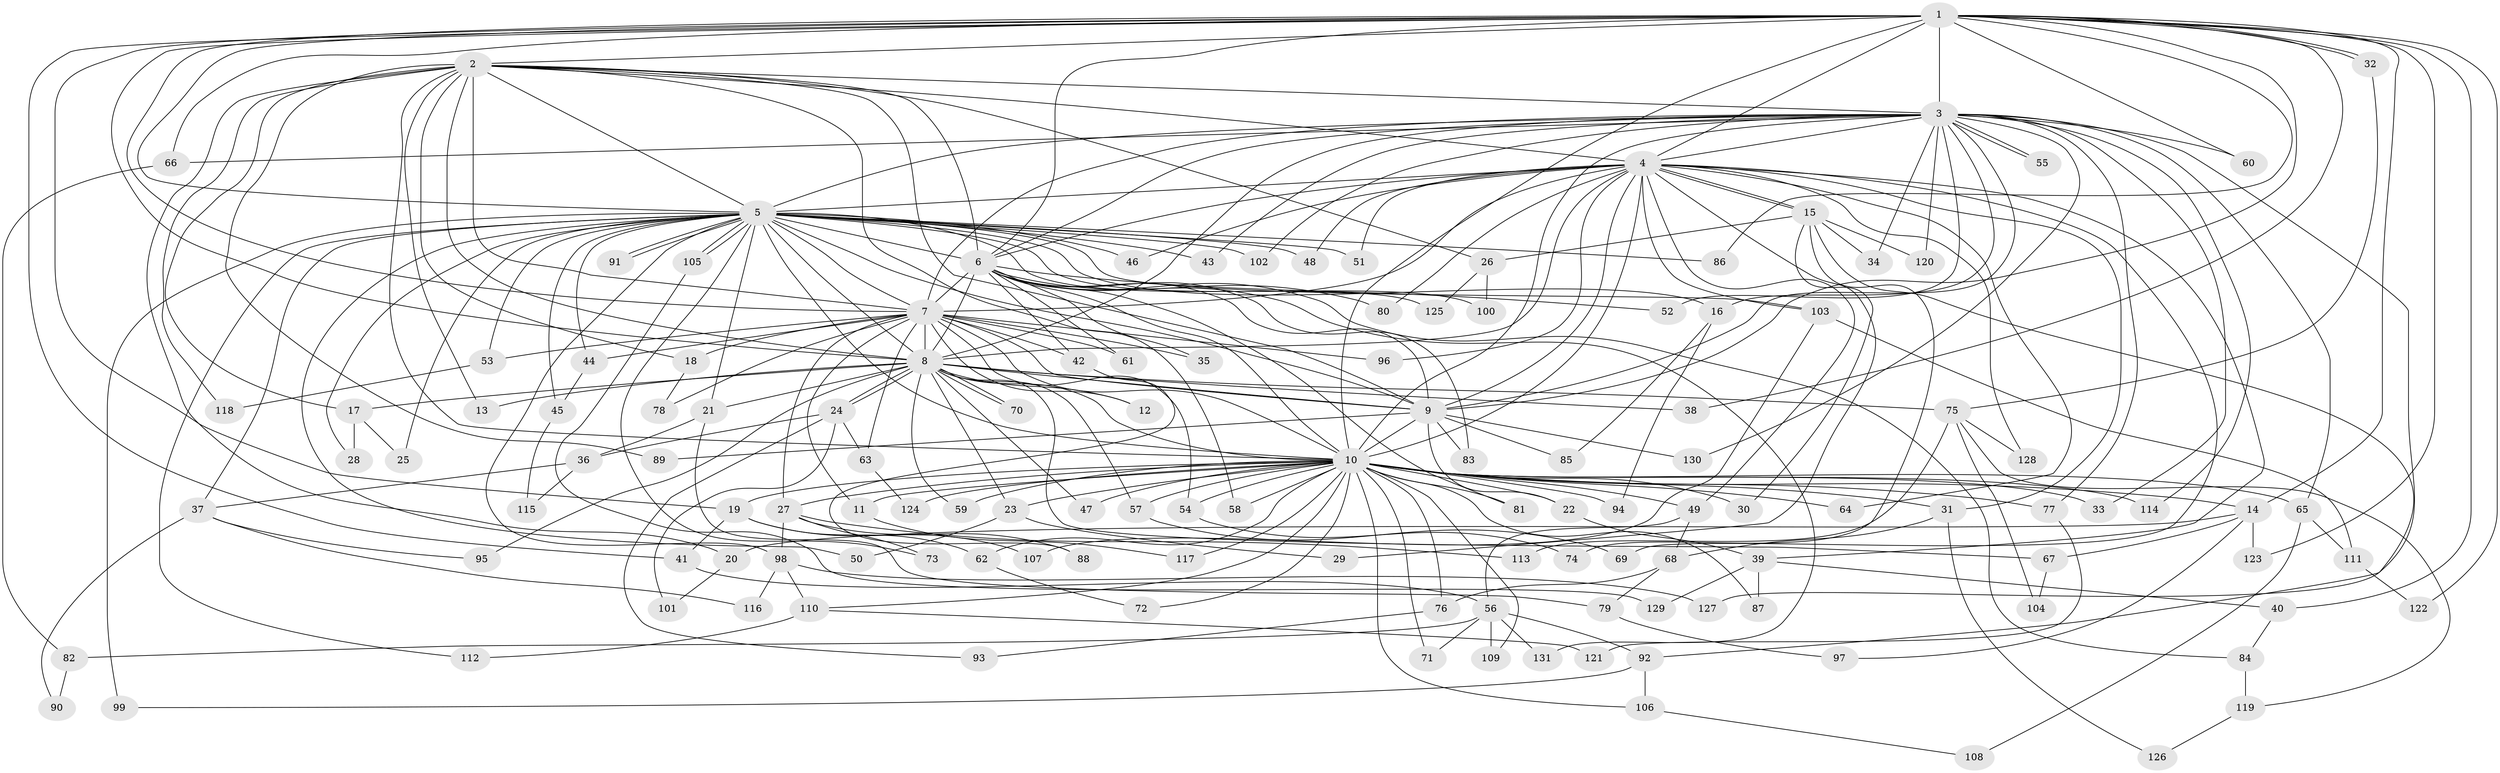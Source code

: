 // Generated by graph-tools (version 1.1) at 2025/25/03/09/25 03:25:47]
// undirected, 131 vertices, 287 edges
graph export_dot {
graph [start="1"]
  node [color=gray90,style=filled];
  1;
  2;
  3;
  4;
  5;
  6;
  7;
  8;
  9;
  10;
  11;
  12;
  13;
  14;
  15;
  16;
  17;
  18;
  19;
  20;
  21;
  22;
  23;
  24;
  25;
  26;
  27;
  28;
  29;
  30;
  31;
  32;
  33;
  34;
  35;
  36;
  37;
  38;
  39;
  40;
  41;
  42;
  43;
  44;
  45;
  46;
  47;
  48;
  49;
  50;
  51;
  52;
  53;
  54;
  55;
  56;
  57;
  58;
  59;
  60;
  61;
  62;
  63;
  64;
  65;
  66;
  67;
  68;
  69;
  70;
  71;
  72;
  73;
  74;
  75;
  76;
  77;
  78;
  79;
  80;
  81;
  82;
  83;
  84;
  85;
  86;
  87;
  88;
  89;
  90;
  91;
  92;
  93;
  94;
  95;
  96;
  97;
  98;
  99;
  100;
  101;
  102;
  103;
  104;
  105;
  106;
  107;
  108;
  109;
  110;
  111;
  112;
  113;
  114;
  115;
  116;
  117;
  118;
  119;
  120;
  121;
  122;
  123;
  124;
  125;
  126;
  127;
  128;
  129;
  130;
  131;
  1 -- 2;
  1 -- 3;
  1 -- 4;
  1 -- 5;
  1 -- 6;
  1 -- 7;
  1 -- 8;
  1 -- 9;
  1 -- 10;
  1 -- 14;
  1 -- 19;
  1 -- 32;
  1 -- 32;
  1 -- 38;
  1 -- 40;
  1 -- 41;
  1 -- 60;
  1 -- 66;
  1 -- 86;
  1 -- 122;
  1 -- 123;
  2 -- 3;
  2 -- 4;
  2 -- 5;
  2 -- 6;
  2 -- 7;
  2 -- 8;
  2 -- 9;
  2 -- 10;
  2 -- 13;
  2 -- 17;
  2 -- 18;
  2 -- 20;
  2 -- 26;
  2 -- 58;
  2 -- 89;
  2 -- 118;
  3 -- 4;
  3 -- 5;
  3 -- 6;
  3 -- 7;
  3 -- 8;
  3 -- 9;
  3 -- 10;
  3 -- 16;
  3 -- 33;
  3 -- 34;
  3 -- 43;
  3 -- 52;
  3 -- 55;
  3 -- 55;
  3 -- 60;
  3 -- 65;
  3 -- 66;
  3 -- 77;
  3 -- 102;
  3 -- 114;
  3 -- 120;
  3 -- 127;
  3 -- 130;
  4 -- 5;
  4 -- 6;
  4 -- 7;
  4 -- 8;
  4 -- 9;
  4 -- 10;
  4 -- 15;
  4 -- 15;
  4 -- 29;
  4 -- 31;
  4 -- 39;
  4 -- 46;
  4 -- 48;
  4 -- 49;
  4 -- 51;
  4 -- 64;
  4 -- 69;
  4 -- 80;
  4 -- 96;
  4 -- 103;
  4 -- 128;
  5 -- 6;
  5 -- 7;
  5 -- 8;
  5 -- 9;
  5 -- 10;
  5 -- 16;
  5 -- 21;
  5 -- 25;
  5 -- 28;
  5 -- 37;
  5 -- 43;
  5 -- 44;
  5 -- 45;
  5 -- 46;
  5 -- 48;
  5 -- 50;
  5 -- 51;
  5 -- 53;
  5 -- 73;
  5 -- 86;
  5 -- 91;
  5 -- 91;
  5 -- 98;
  5 -- 99;
  5 -- 100;
  5 -- 102;
  5 -- 103;
  5 -- 105;
  5 -- 105;
  5 -- 112;
  5 -- 125;
  6 -- 7;
  6 -- 8;
  6 -- 9;
  6 -- 10;
  6 -- 35;
  6 -- 42;
  6 -- 52;
  6 -- 61;
  6 -- 80;
  6 -- 81;
  6 -- 83;
  6 -- 84;
  6 -- 131;
  7 -- 8;
  7 -- 9;
  7 -- 10;
  7 -- 11;
  7 -- 12;
  7 -- 18;
  7 -- 27;
  7 -- 35;
  7 -- 42;
  7 -- 44;
  7 -- 53;
  7 -- 54;
  7 -- 61;
  7 -- 63;
  7 -- 78;
  7 -- 96;
  8 -- 9;
  8 -- 10;
  8 -- 12;
  8 -- 13;
  8 -- 17;
  8 -- 21;
  8 -- 23;
  8 -- 24;
  8 -- 24;
  8 -- 38;
  8 -- 47;
  8 -- 57;
  8 -- 59;
  8 -- 67;
  8 -- 70;
  8 -- 70;
  8 -- 75;
  8 -- 95;
  9 -- 10;
  9 -- 22;
  9 -- 83;
  9 -- 85;
  9 -- 89;
  9 -- 130;
  10 -- 11;
  10 -- 14;
  10 -- 19;
  10 -- 22;
  10 -- 23;
  10 -- 27;
  10 -- 30;
  10 -- 31;
  10 -- 33;
  10 -- 47;
  10 -- 49;
  10 -- 54;
  10 -- 57;
  10 -- 58;
  10 -- 59;
  10 -- 62;
  10 -- 64;
  10 -- 65;
  10 -- 71;
  10 -- 72;
  10 -- 76;
  10 -- 77;
  10 -- 81;
  10 -- 87;
  10 -- 94;
  10 -- 106;
  10 -- 109;
  10 -- 110;
  10 -- 114;
  10 -- 117;
  10 -- 124;
  11 -- 117;
  14 -- 20;
  14 -- 67;
  14 -- 97;
  14 -- 123;
  15 -- 26;
  15 -- 30;
  15 -- 34;
  15 -- 74;
  15 -- 92;
  15 -- 120;
  16 -- 85;
  16 -- 94;
  17 -- 25;
  17 -- 28;
  18 -- 78;
  19 -- 41;
  19 -- 62;
  19 -- 107;
  20 -- 101;
  21 -- 36;
  21 -- 79;
  22 -- 39;
  23 -- 29;
  23 -- 50;
  24 -- 36;
  24 -- 63;
  24 -- 93;
  24 -- 101;
  26 -- 100;
  26 -- 125;
  27 -- 73;
  27 -- 88;
  27 -- 98;
  27 -- 113;
  31 -- 68;
  31 -- 126;
  32 -- 75;
  36 -- 37;
  36 -- 115;
  37 -- 90;
  37 -- 95;
  37 -- 116;
  39 -- 40;
  39 -- 87;
  39 -- 129;
  40 -- 84;
  41 -- 56;
  42 -- 88;
  44 -- 45;
  45 -- 115;
  49 -- 56;
  49 -- 68;
  53 -- 118;
  54 -- 74;
  56 -- 71;
  56 -- 82;
  56 -- 92;
  56 -- 109;
  56 -- 131;
  57 -- 69;
  62 -- 72;
  63 -- 124;
  65 -- 108;
  65 -- 111;
  66 -- 82;
  67 -- 104;
  68 -- 76;
  68 -- 79;
  75 -- 104;
  75 -- 113;
  75 -- 119;
  75 -- 128;
  76 -- 93;
  77 -- 121;
  79 -- 97;
  82 -- 90;
  84 -- 119;
  92 -- 99;
  92 -- 106;
  98 -- 110;
  98 -- 116;
  98 -- 127;
  103 -- 107;
  103 -- 111;
  105 -- 129;
  106 -- 108;
  110 -- 112;
  110 -- 121;
  111 -- 122;
  119 -- 126;
}
